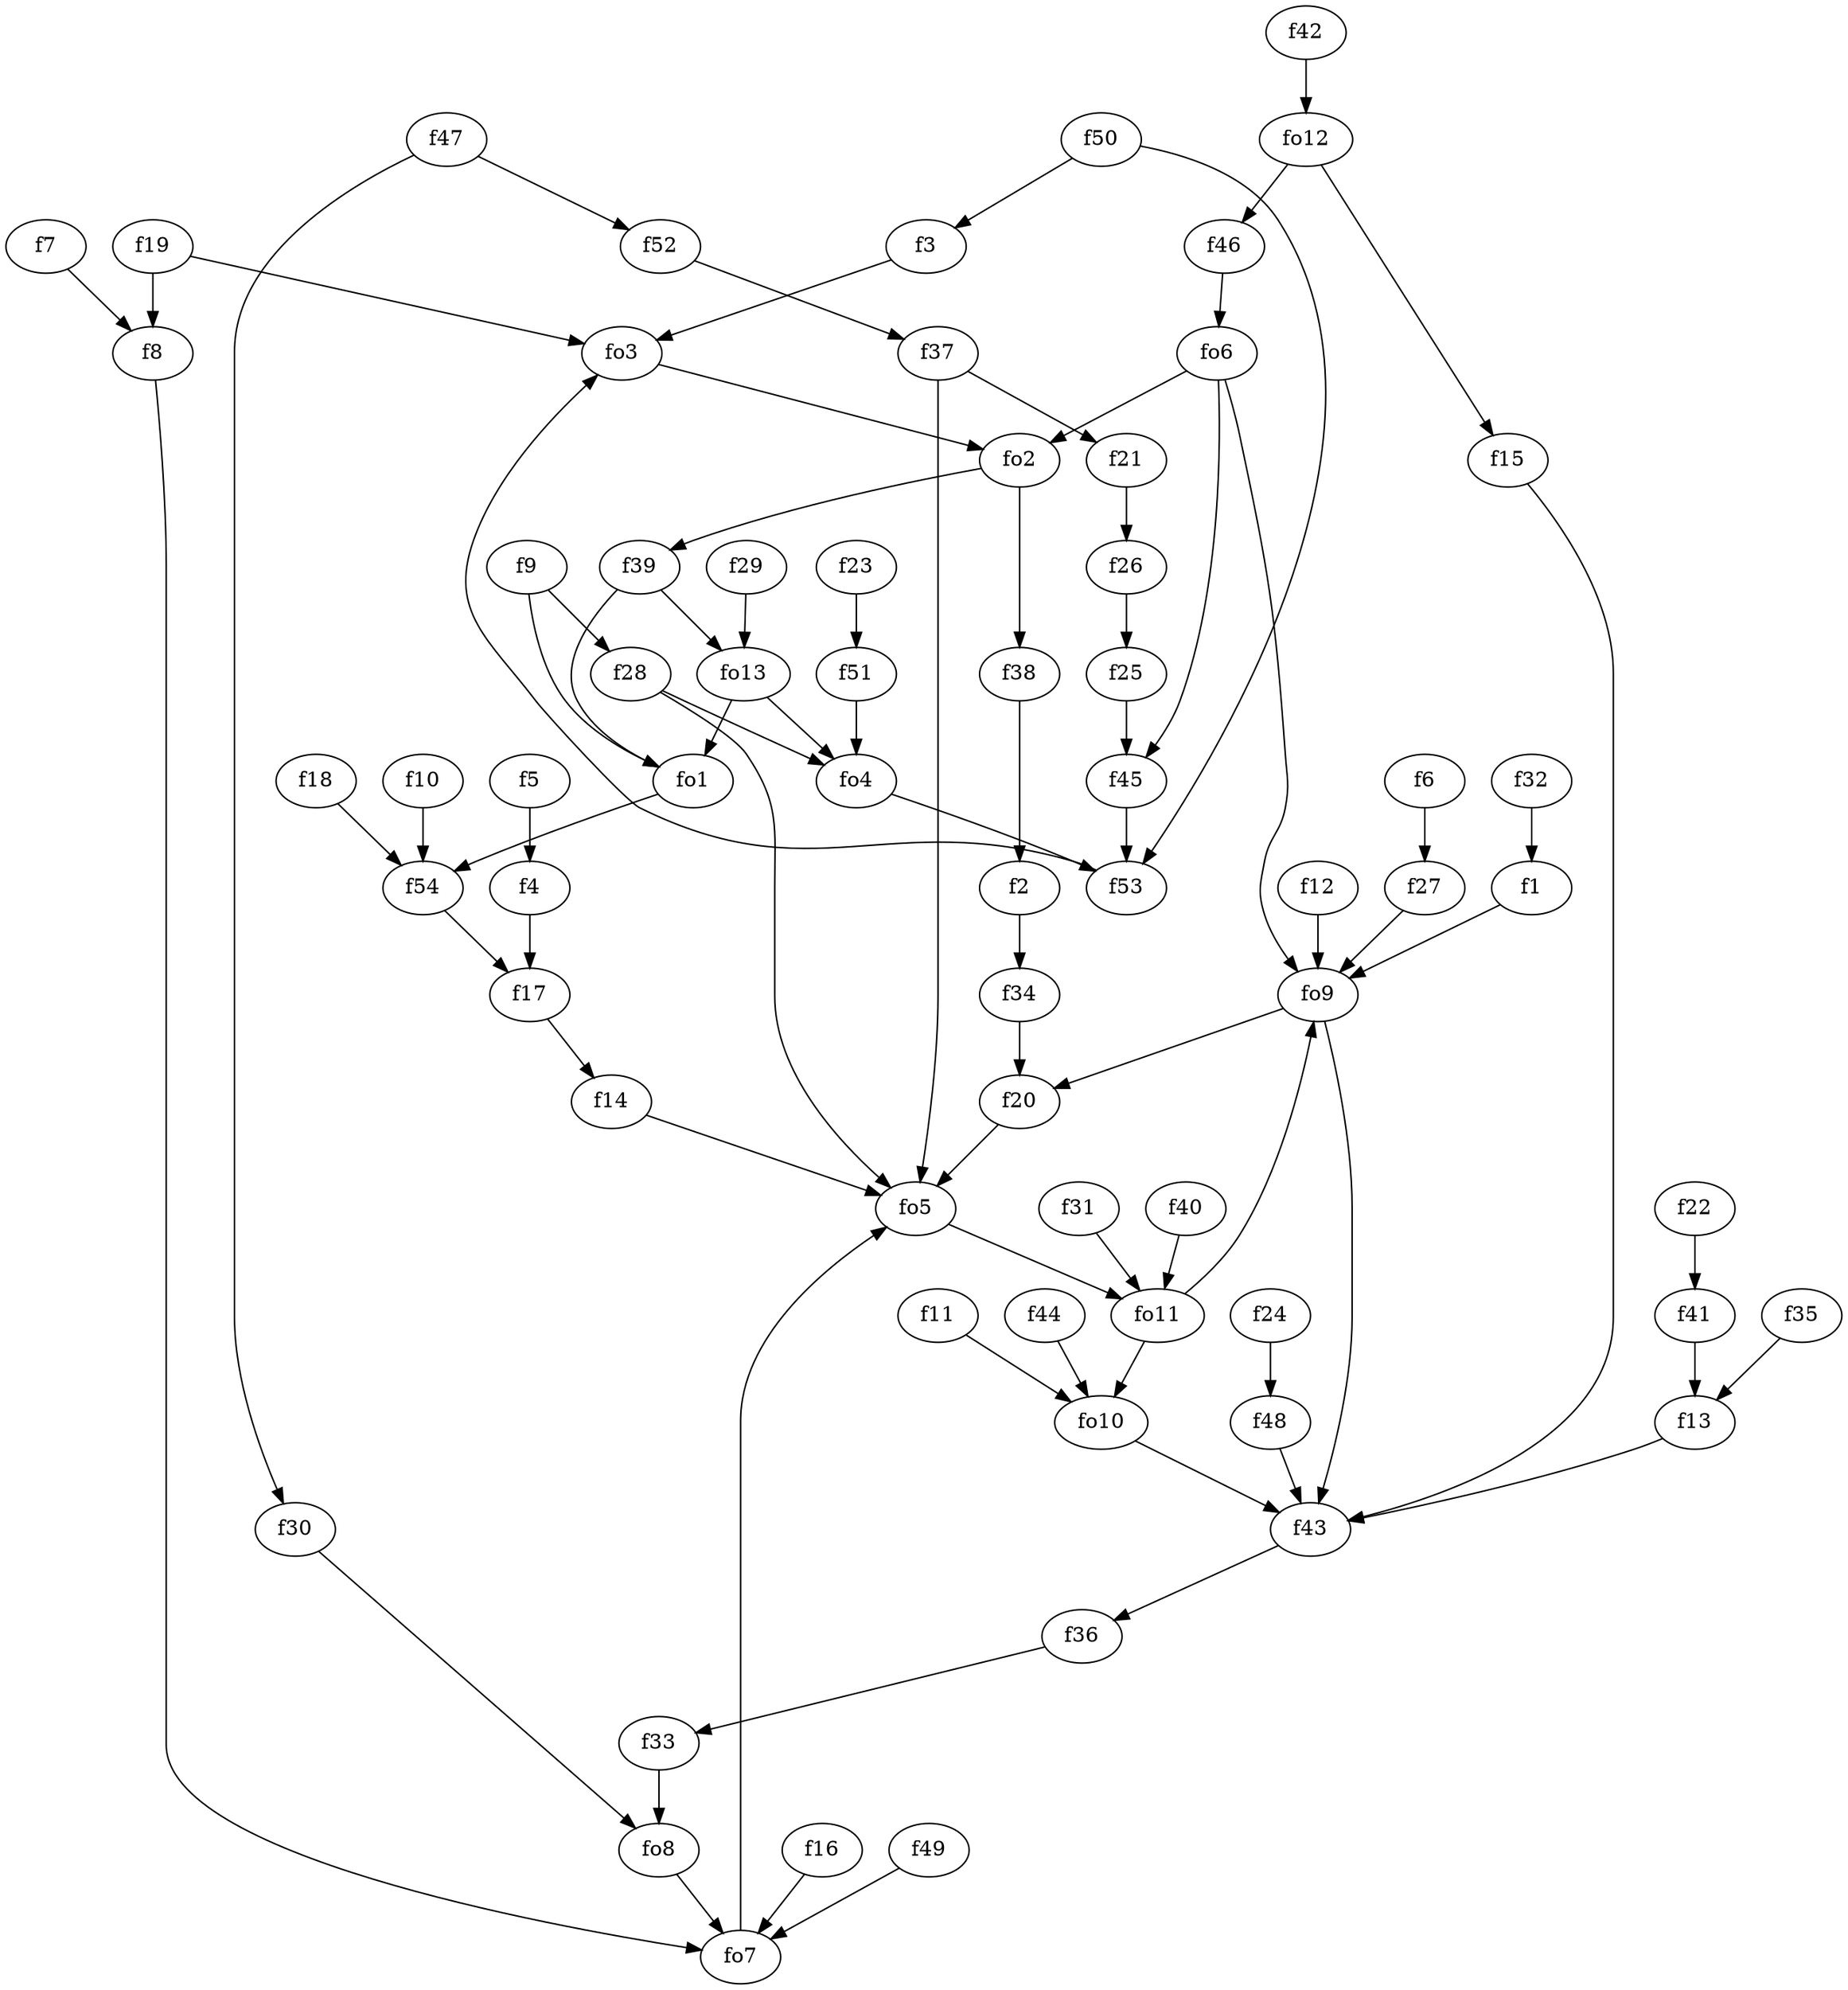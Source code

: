 strict digraph  {
f1;
f2;
f3;
f4;
f5;
f6;
f7;
f8;
f9;
f10;
f11;
f12;
f13;
f14;
f15;
f16;
f17;
f18;
f19;
f20;
f21;
f22;
f23;
f24;
f25;
f26;
f27;
f28;
f29;
f30;
f31;
f32;
f33;
f34;
f35;
f36;
f37;
f38;
f39;
f40;
f41;
f42;
f43;
f44;
f45;
f46;
f47;
f48;
f49;
f50;
f51;
f52;
f53;
f54;
fo1;
fo2;
fo3;
fo4;
fo5;
fo6;
fo7;
fo8;
fo9;
fo10;
fo11;
fo12;
fo13;
f1 -> fo9  [weight=2];
f2 -> f34  [weight=2];
f3 -> fo3  [weight=2];
f4 -> f17  [weight=2];
f5 -> f4  [weight=2];
f6 -> f27  [weight=2];
f7 -> f8  [weight=2];
f8 -> fo7  [weight=2];
f9 -> fo1  [weight=2];
f9 -> f28  [weight=2];
f10 -> f54  [weight=2];
f11 -> fo10  [weight=2];
f12 -> fo9  [weight=2];
f13 -> f43  [weight=2];
f14 -> fo5  [weight=2];
f15 -> f43  [weight=2];
f16 -> fo7  [weight=2];
f17 -> f14  [weight=2];
f18 -> f54  [weight=2];
f19 -> f8  [weight=2];
f19 -> fo3  [weight=2];
f20 -> fo5  [weight=2];
f21 -> f26  [weight=2];
f22 -> f41  [weight=2];
f23 -> f51  [weight=2];
f24 -> f48  [weight=2];
f25 -> f45  [weight=2];
f26 -> f25  [weight=2];
f27 -> fo9  [weight=2];
f28 -> fo4  [weight=2];
f28 -> fo5  [weight=2];
f29 -> fo13  [weight=2];
f30 -> fo8  [weight=2];
f31 -> fo11  [weight=2];
f32 -> f1  [weight=2];
f33 -> fo8  [weight=2];
f34 -> f20  [weight=2];
f35 -> f13  [weight=2];
f36 -> f33  [weight=2];
f37 -> fo5  [weight=2];
f37 -> f21  [weight=2];
f38 -> f2  [weight=2];
f39 -> fo1  [weight=2];
f39 -> fo13  [weight=2];
f40 -> fo11  [weight=2];
f41 -> f13  [weight=2];
f42 -> fo12  [weight=2];
f43 -> f36  [weight=2];
f44 -> fo10  [weight=2];
f45 -> f53  [weight=2];
f46 -> fo6  [weight=2];
f47 -> f52  [weight=2];
f47 -> f30  [weight=2];
f48 -> f43  [weight=2];
f49 -> fo7  [weight=2];
f50 -> f53  [weight=2];
f50 -> f3  [weight=2];
f51 -> fo4  [weight=2];
f52 -> f37  [weight=2];
f53 -> fo3  [weight=2];
f54 -> f17  [weight=2];
fo1 -> f54  [weight=2];
fo2 -> f38  [weight=2];
fo2 -> f39  [weight=2];
fo3 -> fo2  [weight=2];
fo4 -> f53  [weight=2];
fo5 -> fo11  [weight=2];
fo6 -> f45  [weight=2];
fo6 -> fo2  [weight=2];
fo6 -> fo9  [weight=2];
fo7 -> fo5  [weight=2];
fo8 -> fo7  [weight=2];
fo9 -> f43  [weight=2];
fo9 -> f20  [weight=2];
fo10 -> f43  [weight=2];
fo11 -> fo10  [weight=2];
fo11 -> fo9  [weight=2];
fo12 -> f46  [weight=2];
fo12 -> f15  [weight=2];
fo13 -> fo1  [weight=2];
fo13 -> fo4  [weight=2];
}

